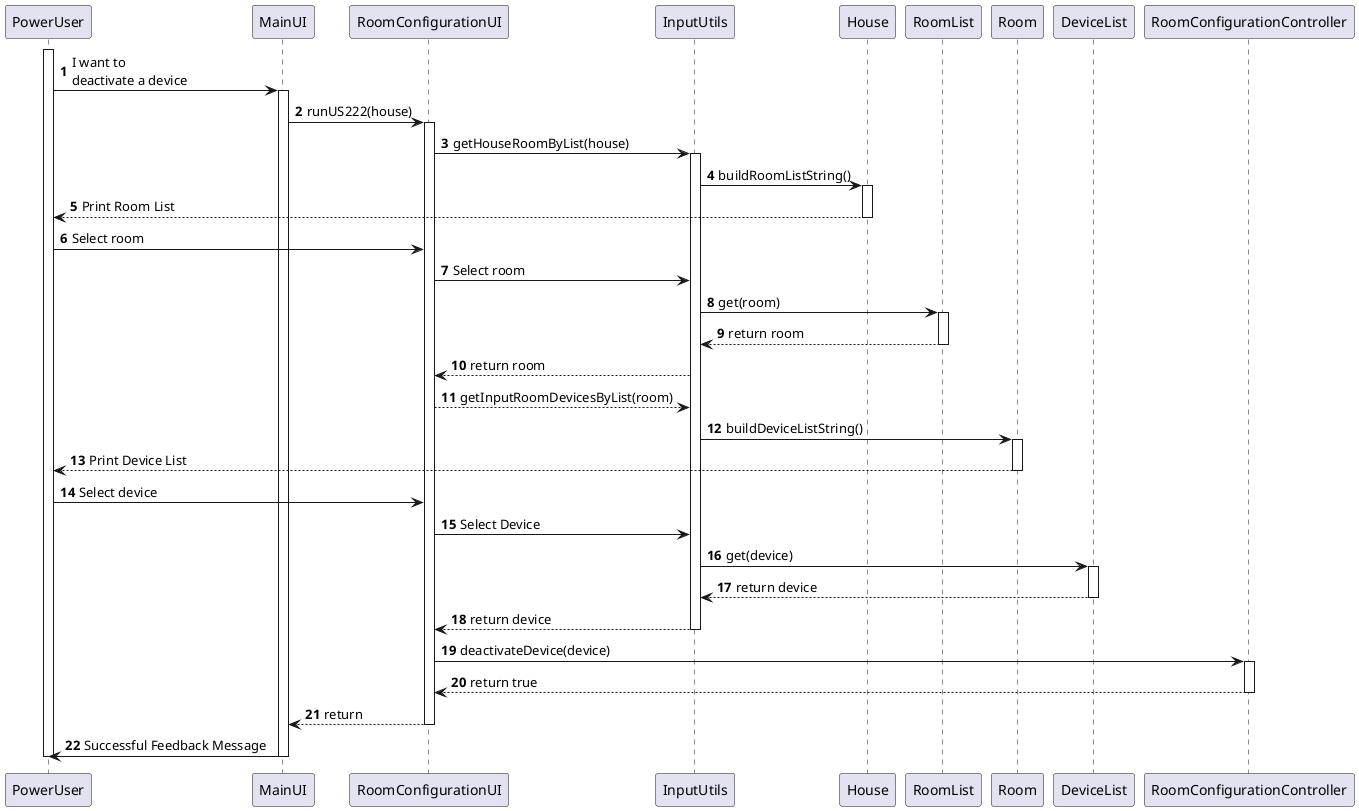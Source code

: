 @startuml
autonumber
activate PowerUser
PowerUser -> MainUI: I want to\ndeactivate a device
activate MainUI
MainUI -> RoomConfigurationUI: runUS222(house)
activate RoomConfigurationUI
RoomConfigurationUI -> InputUtils: getHouseRoomByList(house)
activate InputUtils
InputUtils -> House: buildRoomListString()
activate House
House --> PowerUser: Print Room List
deactivate House
PowerUser -> RoomConfigurationUI: Select room
RoomConfigurationUI -> InputUtils: Select room
InputUtils -> RoomList: get(room)
activate RoomList
RoomList --> InputUtils: return room
deactivate RoomList
InputUtils --> RoomConfigurationUI: return room
RoomConfigurationUI --> InputUtils: getInputRoomDevicesByList(room)
InputUtils -> Room: buildDeviceListString()
activate Room
Room --> PowerUser: Print Device List
deactivate Room
PowerUser -> RoomConfigurationUI: Select device
RoomConfigurationUI -> InputUtils: Select Device
InputUtils -> DeviceList: get(device)
activate DeviceList
DeviceList --> InputUtils: return device
deactivate DeviceList
InputUtils --> RoomConfigurationUI: return device
deactivate InputUtils
RoomConfigurationUI -> RoomConfigurationController: deactivateDevice(device)
activate RoomConfigurationController
RoomConfigurationController --> RoomConfigurationUI: return true
deactivate RoomConfigurationController
RoomConfigurationUI --> MainUI: return
deactivate RoomConfigurationUI
MainUI -> PowerUser: Successful Feedback Message
deactivate MainUI
deactivate PowerUser
@enduml